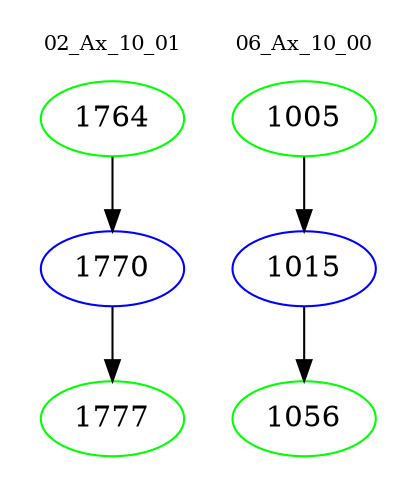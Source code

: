 digraph{
subgraph cluster_0 {
color = white
label = "02_Ax_10_01";
fontsize=10;
T0_1764 [label="1764", color="green"]
T0_1764 -> T0_1770 [color="black"]
T0_1770 [label="1770", color="blue"]
T0_1770 -> T0_1777 [color="black"]
T0_1777 [label="1777", color="green"]
}
subgraph cluster_1 {
color = white
label = "06_Ax_10_00";
fontsize=10;
T1_1005 [label="1005", color="green"]
T1_1005 -> T1_1015 [color="black"]
T1_1015 [label="1015", color="blue"]
T1_1015 -> T1_1056 [color="black"]
T1_1056 [label="1056", color="green"]
}
}
